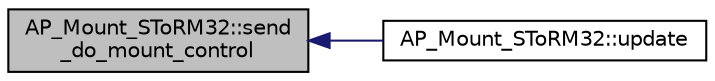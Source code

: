 digraph "AP_Mount_SToRM32::send_do_mount_control"
{
 // INTERACTIVE_SVG=YES
  edge [fontname="Helvetica",fontsize="10",labelfontname="Helvetica",labelfontsize="10"];
  node [fontname="Helvetica",fontsize="10",shape=record];
  rankdir="LR";
  Node1 [label="AP_Mount_SToRM32::send\l_do_mount_control",height=0.2,width=0.4,color="black", fillcolor="grey75", style="filled", fontcolor="black"];
  Node1 -> Node2 [dir="back",color="midnightblue",fontsize="10",style="solid",fontname="Helvetica"];
  Node2 [label="AP_Mount_SToRM32::update",height=0.2,width=0.4,color="black", fillcolor="white", style="filled",URL="$classAP__Mount__SToRM32.html#ace0a2b82782d8c587ed2ae17fc123e99"];
}
